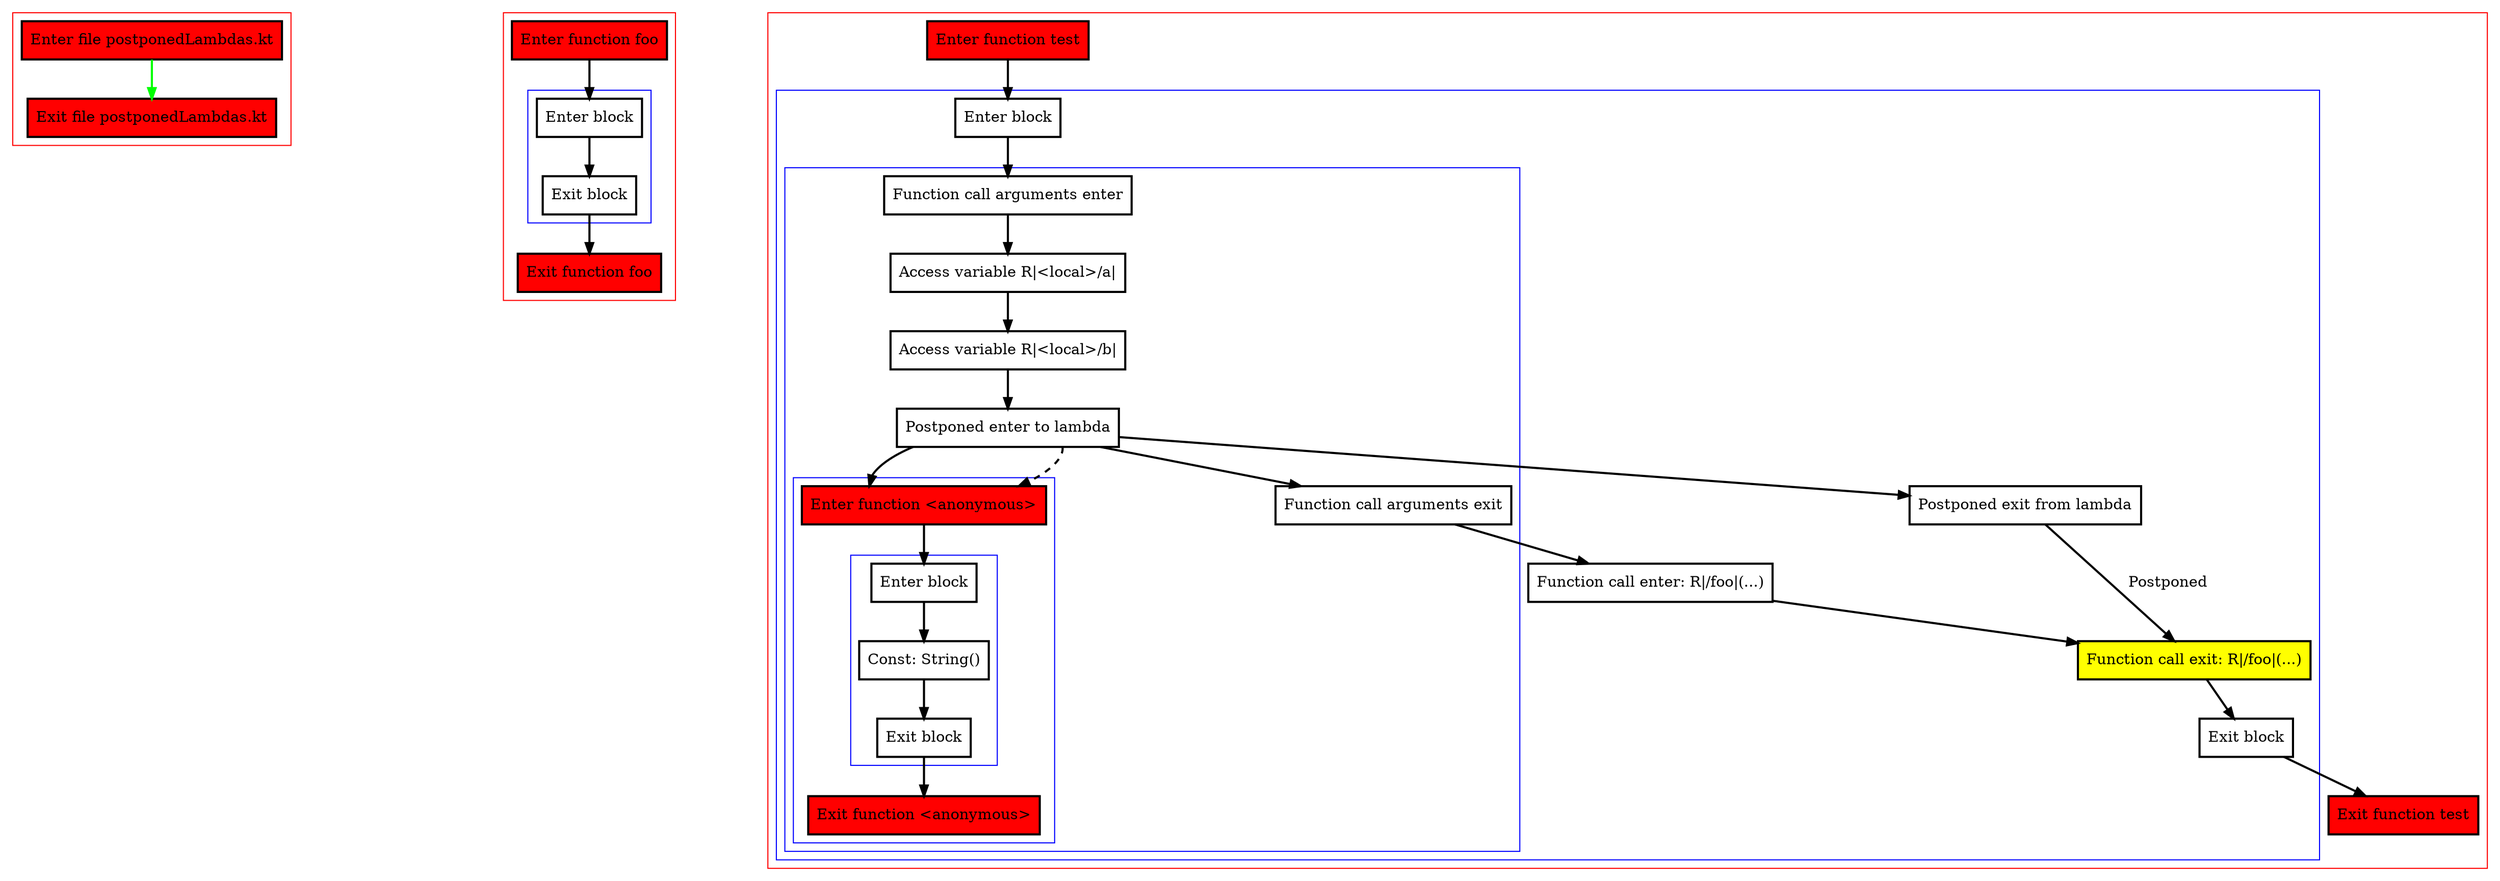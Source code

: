digraph postponedLambdas_kt {
    graph [nodesep=3]
    node [shape=box penwidth=2]
    edge [penwidth=2]

    subgraph cluster_0 {
        color=red
        0 [label="Enter file postponedLambdas.kt" style="filled" fillcolor=red];
        1 [label="Exit file postponedLambdas.kt" style="filled" fillcolor=red];
    }
    0 -> {1} [color=green];

    subgraph cluster_1 {
        color=red
        2 [label="Enter function foo" style="filled" fillcolor=red];
        subgraph cluster_2 {
            color=blue
            3 [label="Enter block"];
            4 [label="Exit block"];
        }
        5 [label="Exit function foo" style="filled" fillcolor=red];
    }
    2 -> {3};
    3 -> {4};
    4 -> {5};

    subgraph cluster_3 {
        color=red
        6 [label="Enter function test" style="filled" fillcolor=red];
        subgraph cluster_4 {
            color=blue
            7 [label="Enter block"];
            subgraph cluster_5 {
                color=blue
                8 [label="Function call arguments enter"];
                9 [label="Access variable R|<local>/a|"];
                10 [label="Access variable R|<local>/b|"];
                11 [label="Postponed enter to lambda"];
                subgraph cluster_6 {
                    color=blue
                    12 [label="Enter function <anonymous>" style="filled" fillcolor=red];
                    subgraph cluster_7 {
                        color=blue
                        13 [label="Enter block"];
                        14 [label="Const: String()"];
                        15 [label="Exit block"];
                    }
                    16 [label="Exit function <anonymous>" style="filled" fillcolor=red];
                }
                17 [label="Function call arguments exit"];
            }
            18 [label="Function call enter: R|/foo|(...)"];
            19 [label="Postponed exit from lambda"];
            20 [label="Function call exit: R|/foo|(...)" style="filled" fillcolor=yellow];
            21 [label="Exit block"];
        }
        22 [label="Exit function test" style="filled" fillcolor=red];
    }
    6 -> {7};
    7 -> {8};
    8 -> {9};
    9 -> {10};
    10 -> {11};
    11 -> {12 17 19};
    11 -> {12} [style=dashed];
    12 -> {13};
    13 -> {14};
    14 -> {15};
    15 -> {16};
    17 -> {18};
    18 -> {20};
    19 -> {20} [label="Postponed"];
    20 -> {21};
    21 -> {22};

}
